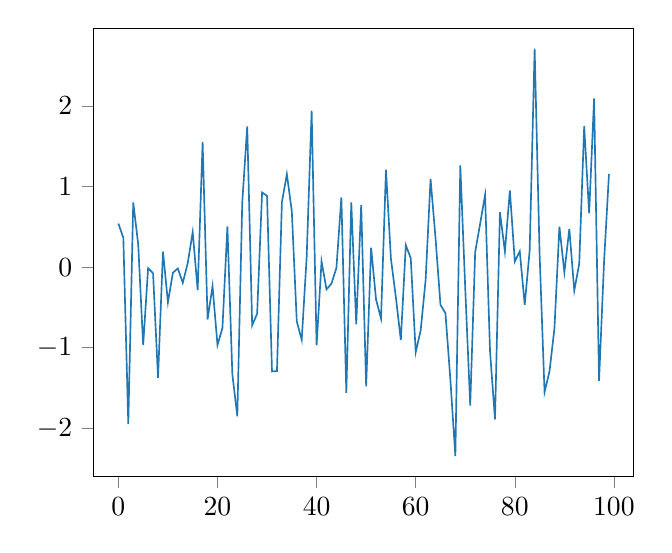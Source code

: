 % This file was created by matplotlib2tikz v0.6.17.
\begin{tikzpicture}

\definecolor{color0}{rgb}{0.122,0.467,0.706}

\begin{axis}[
xmin=-4.95, xmax=103.95,
ymin=-2.598, ymax=2.964,
tick align=outside,
tick pos=left,
x grid style={white!69.02!black},
y grid style={white!69.02!black}
]
\addplot [semithick, color0, forget plot]
table {%
0 0.541
1 0.364
2 -1.946
3 0.803
4 0.283
5 -0.968
6 -0.013
7 -0.076
8 -1.373
9 0.193
10 -0.436
11 -0.07
12 -0.016
13 -0.195
14 0.051
15 0.435
16 -0.286
17 1.551
18 -0.649
19 -0.235
20 -0.967
21 -0.754
22 0.504
23 -1.33
24 -1.85
25 0.803
26 1.746
27 -0.721
28 -0.578
29 0.927
30 0.884
31 -1.294
32 -1.29
33 0.806
34 1.153
35 0.693
36 -0.674
37 -0.901
38 0.13
39 1.942
40 -0.97
41 0.07
42 -0.276
43 -0.205
44 -0.01
45 0.866
46 -1.559
47 0.802
48 -0.71
49 0.773
50 -1.478
51 0.242
52 -0.403
53 -0.638
54 1.21
55 0.104
56 -0.376
57 -0.906
58 0.272
59 0.112
60 -1.055
61 -0.786
62 -0.16
63 1.094
64 0.36
65 -0.469
66 -0.571
67 -1.397
68 -2.345
69 1.261
70 -0.268
71 -1.717
72 0.186
73 0.537
74 0.895
75 -1.046
76 -1.888
77 0.681
78 0.192
79 0.951
80 0.07
81 0.196
82 -0.466
83 0.21
84 2.711
85 0.167
86 -1.551
87 -1.293
88 -0.758
89 0.502
90 -0.064
91 0.475
92 -0.291
93 0.043
94 1.748
95 0.668
96 2.094
97 -1.41
98 0.056
99 1.154
};
\end{axis}

\end{tikzpicture}